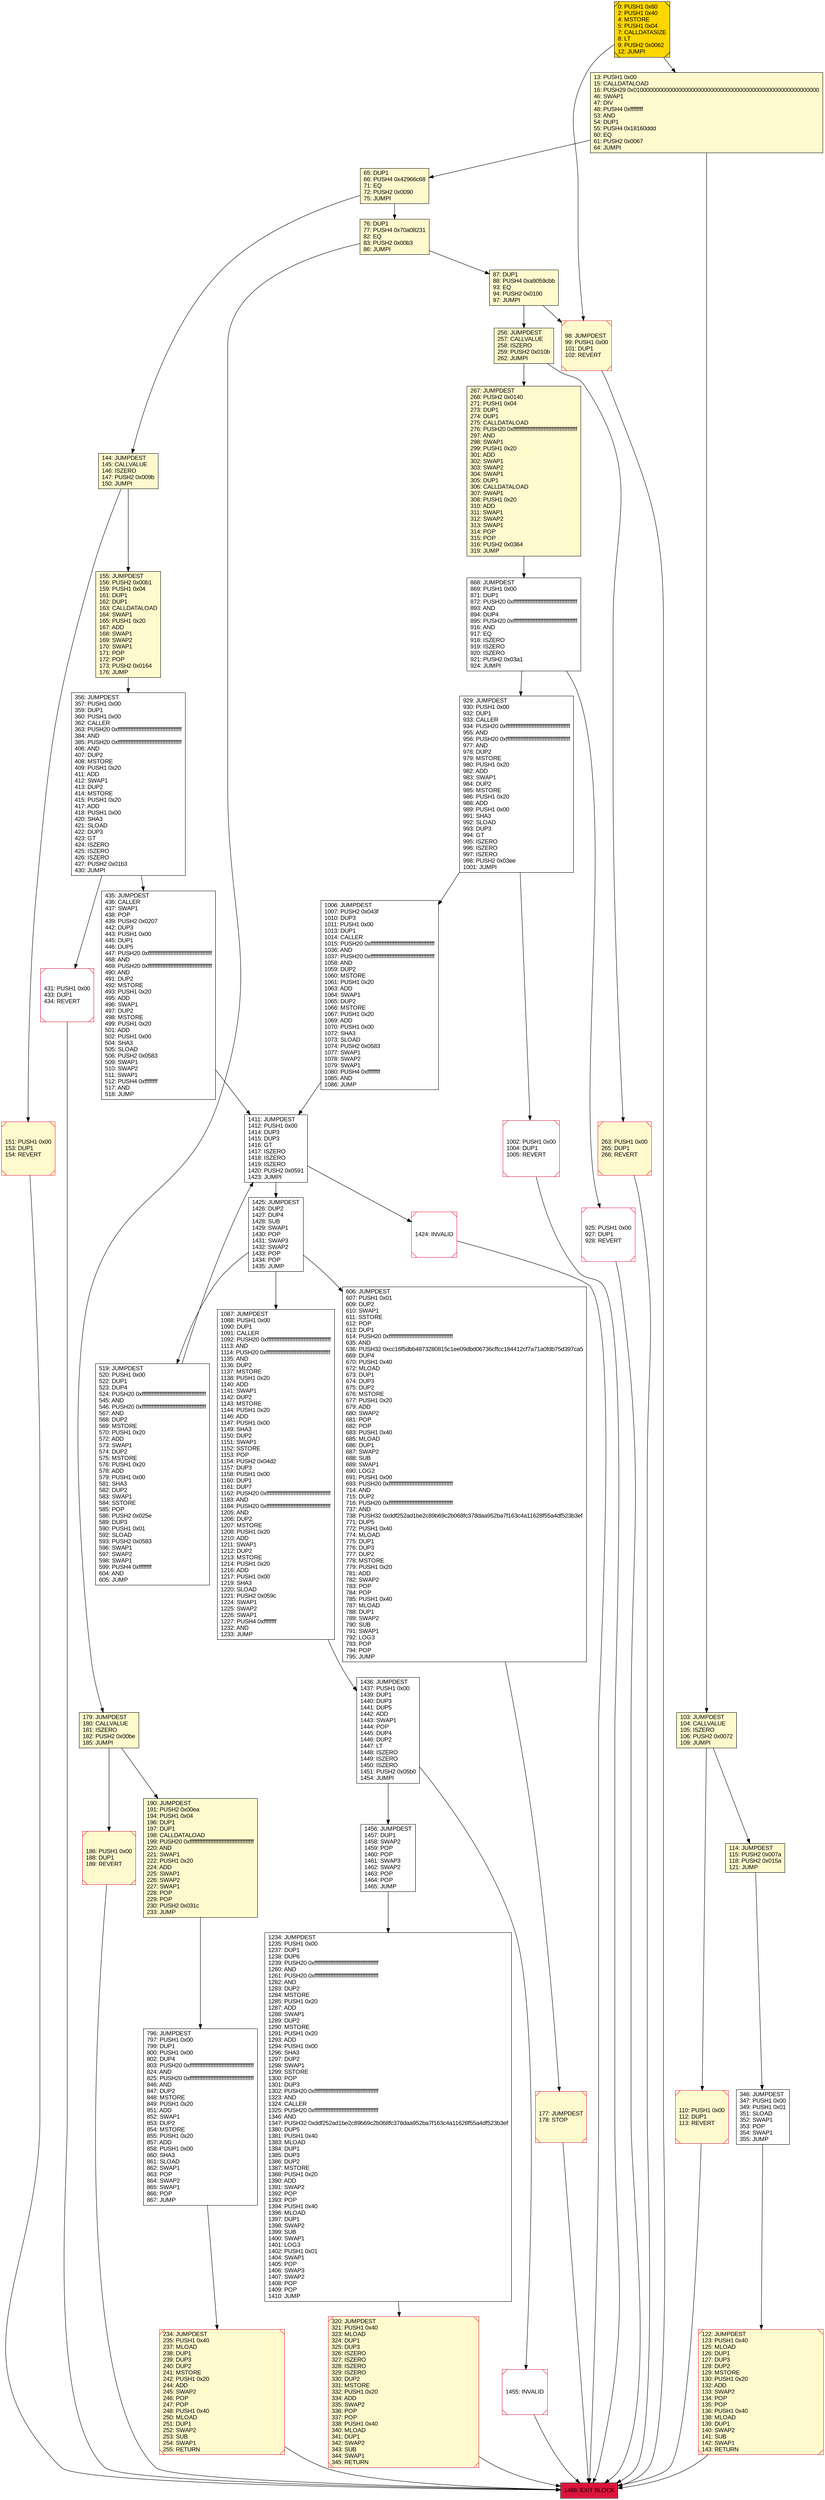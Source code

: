 digraph G {
bgcolor=transparent rankdir=UD;
node [shape=box style=filled color=black fillcolor=white fontname=arial fontcolor=black];
1436 [label="1436: JUMPDEST\l1437: PUSH1 0x00\l1439: DUP1\l1440: DUP3\l1441: DUP5\l1442: ADD\l1443: SWAP1\l1444: POP\l1445: DUP4\l1446: DUP2\l1447: LT\l1448: ISZERO\l1449: ISZERO\l1450: ISZERO\l1451: PUSH2 0x05b0\l1454: JUMPI\l" ];
13 [label="13: PUSH1 0x00\l15: CALLDATALOAD\l16: PUSH29 0x0100000000000000000000000000000000000000000000000000000000\l46: SWAP1\l47: DIV\l48: PUSH4 0xffffffff\l53: AND\l54: DUP1\l55: PUSH4 0x18160ddd\l60: EQ\l61: PUSH2 0x0067\l64: JUMPI\l" fillcolor=lemonchiffon ];
796 [label="796: JUMPDEST\l797: PUSH1 0x00\l799: DUP1\l800: PUSH1 0x00\l802: DUP4\l803: PUSH20 0xffffffffffffffffffffffffffffffffffffffff\l824: AND\l825: PUSH20 0xffffffffffffffffffffffffffffffffffffffff\l846: AND\l847: DUP2\l848: MSTORE\l849: PUSH1 0x20\l851: ADD\l852: SWAP1\l853: DUP2\l854: MSTORE\l855: PUSH1 0x20\l857: ADD\l858: PUSH1 0x00\l860: SHA3\l861: SLOAD\l862: SWAP1\l863: POP\l864: SWAP2\l865: SWAP1\l866: POP\l867: JUMP\l" ];
76 [label="76: DUP1\l77: PUSH4 0x70a08231\l82: EQ\l83: PUSH2 0x00b3\l86: JUMPI\l" fillcolor=lemonchiffon ];
122 [label="122: JUMPDEST\l123: PUSH1 0x40\l125: MLOAD\l126: DUP1\l127: DUP3\l128: DUP2\l129: MSTORE\l130: PUSH1 0x20\l132: ADD\l133: SWAP2\l134: POP\l135: POP\l136: PUSH1 0x40\l138: MLOAD\l139: DUP1\l140: SWAP2\l141: SUB\l142: SWAP1\l143: RETURN\l" fillcolor=lemonchiffon shape=Msquare color=crimson ];
267 [label="267: JUMPDEST\l268: PUSH2 0x0140\l271: PUSH1 0x04\l273: DUP1\l274: DUP1\l275: CALLDATALOAD\l276: PUSH20 0xffffffffffffffffffffffffffffffffffffffff\l297: AND\l298: SWAP1\l299: PUSH1 0x20\l301: ADD\l302: SWAP1\l303: SWAP2\l304: SWAP1\l305: DUP1\l306: CALLDATALOAD\l307: SWAP1\l308: PUSH1 0x20\l310: ADD\l311: SWAP1\l312: SWAP2\l313: SWAP1\l314: POP\l315: POP\l316: PUSH2 0x0364\l319: JUMP\l" fillcolor=lemonchiffon ];
256 [label="256: JUMPDEST\l257: CALLVALUE\l258: ISZERO\l259: PUSH2 0x010b\l262: JUMPI\l" fillcolor=lemonchiffon ];
1002 [label="1002: PUSH1 0x00\l1004: DUP1\l1005: REVERT\l" shape=Msquare color=crimson ];
1234 [label="1234: JUMPDEST\l1235: PUSH1 0x00\l1237: DUP1\l1238: DUP6\l1239: PUSH20 0xffffffffffffffffffffffffffffffffffffffff\l1260: AND\l1261: PUSH20 0xffffffffffffffffffffffffffffffffffffffff\l1282: AND\l1283: DUP2\l1284: MSTORE\l1285: PUSH1 0x20\l1287: ADD\l1288: SWAP1\l1289: DUP2\l1290: MSTORE\l1291: PUSH1 0x20\l1293: ADD\l1294: PUSH1 0x00\l1296: SHA3\l1297: DUP2\l1298: SWAP1\l1299: SSTORE\l1300: POP\l1301: DUP3\l1302: PUSH20 0xffffffffffffffffffffffffffffffffffffffff\l1323: AND\l1324: CALLER\l1325: PUSH20 0xffffffffffffffffffffffffffffffffffffffff\l1346: AND\l1347: PUSH32 0xddf252ad1be2c89b69c2b068fc378daa952ba7f163c4a11628f55a4df523b3ef\l1380: DUP5\l1381: PUSH1 0x40\l1383: MLOAD\l1384: DUP1\l1385: DUP3\l1386: DUP2\l1387: MSTORE\l1388: PUSH1 0x20\l1390: ADD\l1391: SWAP2\l1392: POP\l1393: POP\l1394: PUSH1 0x40\l1396: MLOAD\l1397: DUP1\l1398: SWAP2\l1399: SUB\l1400: SWAP1\l1401: LOG3\l1402: PUSH1 0x01\l1404: SWAP1\l1405: POP\l1406: SWAP3\l1407: SWAP2\l1408: POP\l1409: POP\l1410: JUMP\l" ];
346 [label="346: JUMPDEST\l347: PUSH1 0x00\l349: PUSH1 0x01\l351: SLOAD\l352: SWAP1\l353: POP\l354: SWAP1\l355: JUMP\l" ];
431 [label="431: PUSH1 0x00\l433: DUP1\l434: REVERT\l" shape=Msquare color=crimson ];
110 [label="110: PUSH1 0x00\l112: DUP1\l113: REVERT\l" fillcolor=lemonchiffon shape=Msquare color=crimson ];
1455 [label="1455: INVALID\l" shape=Msquare color=crimson ];
519 [label="519: JUMPDEST\l520: PUSH1 0x00\l522: DUP1\l523: DUP4\l524: PUSH20 0xffffffffffffffffffffffffffffffffffffffff\l545: AND\l546: PUSH20 0xffffffffffffffffffffffffffffffffffffffff\l567: AND\l568: DUP2\l569: MSTORE\l570: PUSH1 0x20\l572: ADD\l573: SWAP1\l574: DUP2\l575: MSTORE\l576: PUSH1 0x20\l578: ADD\l579: PUSH1 0x00\l581: SHA3\l582: DUP2\l583: SWAP1\l584: SSTORE\l585: POP\l586: PUSH2 0x025e\l589: DUP3\l590: PUSH1 0x01\l592: SLOAD\l593: PUSH2 0x0583\l596: SWAP1\l597: SWAP2\l598: SWAP1\l599: PUSH4 0xffffffff\l604: AND\l605: JUMP\l" ];
0 [label="0: PUSH1 0x60\l2: PUSH1 0x40\l4: MSTORE\l5: PUSH1 0x04\l7: CALLDATASIZE\l8: LT\l9: PUSH2 0x0062\l12: JUMPI\l" fillcolor=lemonchiffon shape=Msquare fillcolor=gold ];
234 [label="234: JUMPDEST\l235: PUSH1 0x40\l237: MLOAD\l238: DUP1\l239: DUP3\l240: DUP2\l241: MSTORE\l242: PUSH1 0x20\l244: ADD\l245: SWAP2\l246: POP\l247: POP\l248: PUSH1 0x40\l250: MLOAD\l251: DUP1\l252: SWAP2\l253: SUB\l254: SWAP1\l255: RETURN\l" fillcolor=lemonchiffon shape=Msquare color=crimson ];
186 [label="186: PUSH1 0x00\l188: DUP1\l189: REVERT\l" fillcolor=lemonchiffon shape=Msquare color=crimson ];
87 [label="87: DUP1\l88: PUSH4 0xa9059cbb\l93: EQ\l94: PUSH2 0x0100\l97: JUMPI\l" fillcolor=lemonchiffon ];
1456 [label="1456: JUMPDEST\l1457: DUP1\l1458: SWAP2\l1459: POP\l1460: POP\l1461: SWAP3\l1462: SWAP2\l1463: POP\l1464: POP\l1465: JUMP\l" ];
65 [label="65: DUP1\l66: PUSH4 0x42966c68\l71: EQ\l72: PUSH2 0x0090\l75: JUMPI\l" fillcolor=lemonchiffon ];
177 [label="177: JUMPDEST\l178: STOP\l" fillcolor=lemonchiffon shape=Msquare color=crimson ];
435 [label="435: JUMPDEST\l436: CALLER\l437: SWAP1\l438: POP\l439: PUSH2 0x0207\l442: DUP3\l443: PUSH1 0x00\l445: DUP1\l446: DUP5\l447: PUSH20 0xffffffffffffffffffffffffffffffffffffffff\l468: AND\l469: PUSH20 0xffffffffffffffffffffffffffffffffffffffff\l490: AND\l491: DUP2\l492: MSTORE\l493: PUSH1 0x20\l495: ADD\l496: SWAP1\l497: DUP2\l498: MSTORE\l499: PUSH1 0x20\l501: ADD\l502: PUSH1 0x00\l504: SHA3\l505: SLOAD\l506: PUSH2 0x0583\l509: SWAP1\l510: SWAP2\l511: SWAP1\l512: PUSH4 0xffffffff\l517: AND\l518: JUMP\l" ];
263 [label="263: PUSH1 0x00\l265: DUP1\l266: REVERT\l" fillcolor=lemonchiffon shape=Msquare color=crimson ];
98 [label="98: JUMPDEST\l99: PUSH1 0x00\l101: DUP1\l102: REVERT\l" fillcolor=lemonchiffon shape=Msquare color=crimson ];
1425 [label="1425: JUMPDEST\l1426: DUP2\l1427: DUP4\l1428: SUB\l1429: SWAP1\l1430: POP\l1431: SWAP3\l1432: SWAP2\l1433: POP\l1434: POP\l1435: JUMP\l" ];
190 [label="190: JUMPDEST\l191: PUSH2 0x00ea\l194: PUSH1 0x04\l196: DUP1\l197: DUP1\l198: CALLDATALOAD\l199: PUSH20 0xffffffffffffffffffffffffffffffffffffffff\l220: AND\l221: SWAP1\l222: PUSH1 0x20\l224: ADD\l225: SWAP1\l226: SWAP2\l227: SWAP1\l228: POP\l229: POP\l230: PUSH2 0x031c\l233: JUMP\l" fillcolor=lemonchiffon ];
155 [label="155: JUMPDEST\l156: PUSH2 0x00b1\l159: PUSH1 0x04\l161: DUP1\l162: DUP1\l163: CALLDATALOAD\l164: SWAP1\l165: PUSH1 0x20\l167: ADD\l168: SWAP1\l169: SWAP2\l170: SWAP1\l171: POP\l172: POP\l173: PUSH2 0x0164\l176: JUMP\l" fillcolor=lemonchiffon ];
868 [label="868: JUMPDEST\l869: PUSH1 0x00\l871: DUP1\l872: PUSH20 0xffffffffffffffffffffffffffffffffffffffff\l893: AND\l894: DUP4\l895: PUSH20 0xffffffffffffffffffffffffffffffffffffffff\l916: AND\l917: EQ\l918: ISZERO\l919: ISZERO\l920: ISZERO\l921: PUSH2 0x03a1\l924: JUMPI\l" ];
1006 [label="1006: JUMPDEST\l1007: PUSH2 0x043f\l1010: DUP3\l1011: PUSH1 0x00\l1013: DUP1\l1014: CALLER\l1015: PUSH20 0xffffffffffffffffffffffffffffffffffffffff\l1036: AND\l1037: PUSH20 0xffffffffffffffffffffffffffffffffffffffff\l1058: AND\l1059: DUP2\l1060: MSTORE\l1061: PUSH1 0x20\l1063: ADD\l1064: SWAP1\l1065: DUP2\l1066: MSTORE\l1067: PUSH1 0x20\l1069: ADD\l1070: PUSH1 0x00\l1072: SHA3\l1073: SLOAD\l1074: PUSH2 0x0583\l1077: SWAP1\l1078: SWAP2\l1079: SWAP1\l1080: PUSH4 0xffffffff\l1085: AND\l1086: JUMP\l" ];
1424 [label="1424: INVALID\l" shape=Msquare color=crimson ];
179 [label="179: JUMPDEST\l180: CALLVALUE\l181: ISZERO\l182: PUSH2 0x00be\l185: JUMPI\l" fillcolor=lemonchiffon ];
114 [label="114: JUMPDEST\l115: PUSH2 0x007a\l118: PUSH2 0x015a\l121: JUMP\l" fillcolor=lemonchiffon ];
103 [label="103: JUMPDEST\l104: CALLVALUE\l105: ISZERO\l106: PUSH2 0x0072\l109: JUMPI\l" fillcolor=lemonchiffon ];
1411 [label="1411: JUMPDEST\l1412: PUSH1 0x00\l1414: DUP3\l1415: DUP3\l1416: GT\l1417: ISZERO\l1418: ISZERO\l1419: ISZERO\l1420: PUSH2 0x0591\l1423: JUMPI\l" ];
606 [label="606: JUMPDEST\l607: PUSH1 0x01\l609: DUP2\l610: SWAP1\l611: SSTORE\l612: POP\l613: DUP1\l614: PUSH20 0xffffffffffffffffffffffffffffffffffffffff\l635: AND\l636: PUSH32 0xcc16f5dbb4873280815c1ee09dbd06736cffcc184412cf7a71a0fdb75d397ca5\l669: DUP4\l670: PUSH1 0x40\l672: MLOAD\l673: DUP1\l674: DUP3\l675: DUP2\l676: MSTORE\l677: PUSH1 0x20\l679: ADD\l680: SWAP2\l681: POP\l682: POP\l683: PUSH1 0x40\l685: MLOAD\l686: DUP1\l687: SWAP2\l688: SUB\l689: SWAP1\l690: LOG2\l691: PUSH1 0x00\l693: PUSH20 0xffffffffffffffffffffffffffffffffffffffff\l714: AND\l715: DUP2\l716: PUSH20 0xffffffffffffffffffffffffffffffffffffffff\l737: AND\l738: PUSH32 0xddf252ad1be2c89b69c2b068fc378daa952ba7f163c4a11628f55a4df523b3ef\l771: DUP5\l772: PUSH1 0x40\l774: MLOAD\l775: DUP1\l776: DUP3\l777: DUP2\l778: MSTORE\l779: PUSH1 0x20\l781: ADD\l782: SWAP2\l783: POP\l784: POP\l785: PUSH1 0x40\l787: MLOAD\l788: DUP1\l789: SWAP2\l790: SUB\l791: SWAP1\l792: LOG3\l793: POP\l794: POP\l795: JUMP\l" ];
1087 [label="1087: JUMPDEST\l1088: PUSH1 0x00\l1090: DUP1\l1091: CALLER\l1092: PUSH20 0xffffffffffffffffffffffffffffffffffffffff\l1113: AND\l1114: PUSH20 0xffffffffffffffffffffffffffffffffffffffff\l1135: AND\l1136: DUP2\l1137: MSTORE\l1138: PUSH1 0x20\l1140: ADD\l1141: SWAP1\l1142: DUP2\l1143: MSTORE\l1144: PUSH1 0x20\l1146: ADD\l1147: PUSH1 0x00\l1149: SHA3\l1150: DUP2\l1151: SWAP1\l1152: SSTORE\l1153: POP\l1154: PUSH2 0x04d2\l1157: DUP3\l1158: PUSH1 0x00\l1160: DUP1\l1161: DUP7\l1162: PUSH20 0xffffffffffffffffffffffffffffffffffffffff\l1183: AND\l1184: PUSH20 0xffffffffffffffffffffffffffffffffffffffff\l1205: AND\l1206: DUP2\l1207: MSTORE\l1208: PUSH1 0x20\l1210: ADD\l1211: SWAP1\l1212: DUP2\l1213: MSTORE\l1214: PUSH1 0x20\l1216: ADD\l1217: PUSH1 0x00\l1219: SHA3\l1220: SLOAD\l1221: PUSH2 0x059c\l1224: SWAP1\l1225: SWAP2\l1226: SWAP1\l1227: PUSH4 0xffffffff\l1232: AND\l1233: JUMP\l" ];
144 [label="144: JUMPDEST\l145: CALLVALUE\l146: ISZERO\l147: PUSH2 0x009b\l150: JUMPI\l" fillcolor=lemonchiffon ];
151 [label="151: PUSH1 0x00\l153: DUP1\l154: REVERT\l" fillcolor=lemonchiffon shape=Msquare color=crimson ];
1466 [label="1466: EXIT BLOCK\l" fillcolor=crimson ];
356 [label="356: JUMPDEST\l357: PUSH1 0x00\l359: DUP1\l360: PUSH1 0x00\l362: CALLER\l363: PUSH20 0xffffffffffffffffffffffffffffffffffffffff\l384: AND\l385: PUSH20 0xffffffffffffffffffffffffffffffffffffffff\l406: AND\l407: DUP2\l408: MSTORE\l409: PUSH1 0x20\l411: ADD\l412: SWAP1\l413: DUP2\l414: MSTORE\l415: PUSH1 0x20\l417: ADD\l418: PUSH1 0x00\l420: SHA3\l421: SLOAD\l422: DUP3\l423: GT\l424: ISZERO\l425: ISZERO\l426: ISZERO\l427: PUSH2 0x01b3\l430: JUMPI\l" ];
929 [label="929: JUMPDEST\l930: PUSH1 0x00\l932: DUP1\l933: CALLER\l934: PUSH20 0xffffffffffffffffffffffffffffffffffffffff\l955: AND\l956: PUSH20 0xffffffffffffffffffffffffffffffffffffffff\l977: AND\l978: DUP2\l979: MSTORE\l980: PUSH1 0x20\l982: ADD\l983: SWAP1\l984: DUP2\l985: MSTORE\l986: PUSH1 0x20\l988: ADD\l989: PUSH1 0x00\l991: SHA3\l992: SLOAD\l993: DUP3\l994: GT\l995: ISZERO\l996: ISZERO\l997: ISZERO\l998: PUSH2 0x03ee\l1001: JUMPI\l" ];
320 [label="320: JUMPDEST\l321: PUSH1 0x40\l323: MLOAD\l324: DUP1\l325: DUP3\l326: ISZERO\l327: ISZERO\l328: ISZERO\l329: ISZERO\l330: DUP2\l331: MSTORE\l332: PUSH1 0x20\l334: ADD\l335: SWAP2\l336: POP\l337: POP\l338: PUSH1 0x40\l340: MLOAD\l341: DUP1\l342: SWAP2\l343: SUB\l344: SWAP1\l345: RETURN\l" fillcolor=lemonchiffon shape=Msquare color=crimson ];
925 [label="925: PUSH1 0x00\l927: DUP1\l928: REVERT\l" shape=Msquare color=crimson ];
103 -> 114;
256 -> 267;
925 -> 1466;
346 -> 122;
151 -> 1466;
868 -> 925;
606 -> 177;
1436 -> 1455;
76 -> 87;
1424 -> 1466;
65 -> 144;
87 -> 256;
1425 -> 606;
1425 -> 1087;
144 -> 155;
263 -> 1466;
177 -> 1466;
356 -> 435;
186 -> 1466;
190 -> 796;
267 -> 868;
1455 -> 1466;
256 -> 263;
929 -> 1002;
0 -> 98;
356 -> 431;
431 -> 1466;
1087 -> 1436;
1425 -> 519;
103 -> 110;
114 -> 346;
144 -> 151;
320 -> 1466;
796 -> 234;
1456 -> 1234;
0 -> 13;
435 -> 1411;
868 -> 929;
929 -> 1006;
155 -> 356;
1411 -> 1425;
1436 -> 1456;
179 -> 190;
98 -> 1466;
1006 -> 1411;
1411 -> 1424;
519 -> 1411;
234 -> 1466;
13 -> 65;
65 -> 76;
179 -> 186;
1234 -> 320;
1002 -> 1466;
122 -> 1466;
110 -> 1466;
13 -> 103;
76 -> 179;
87 -> 98;
}